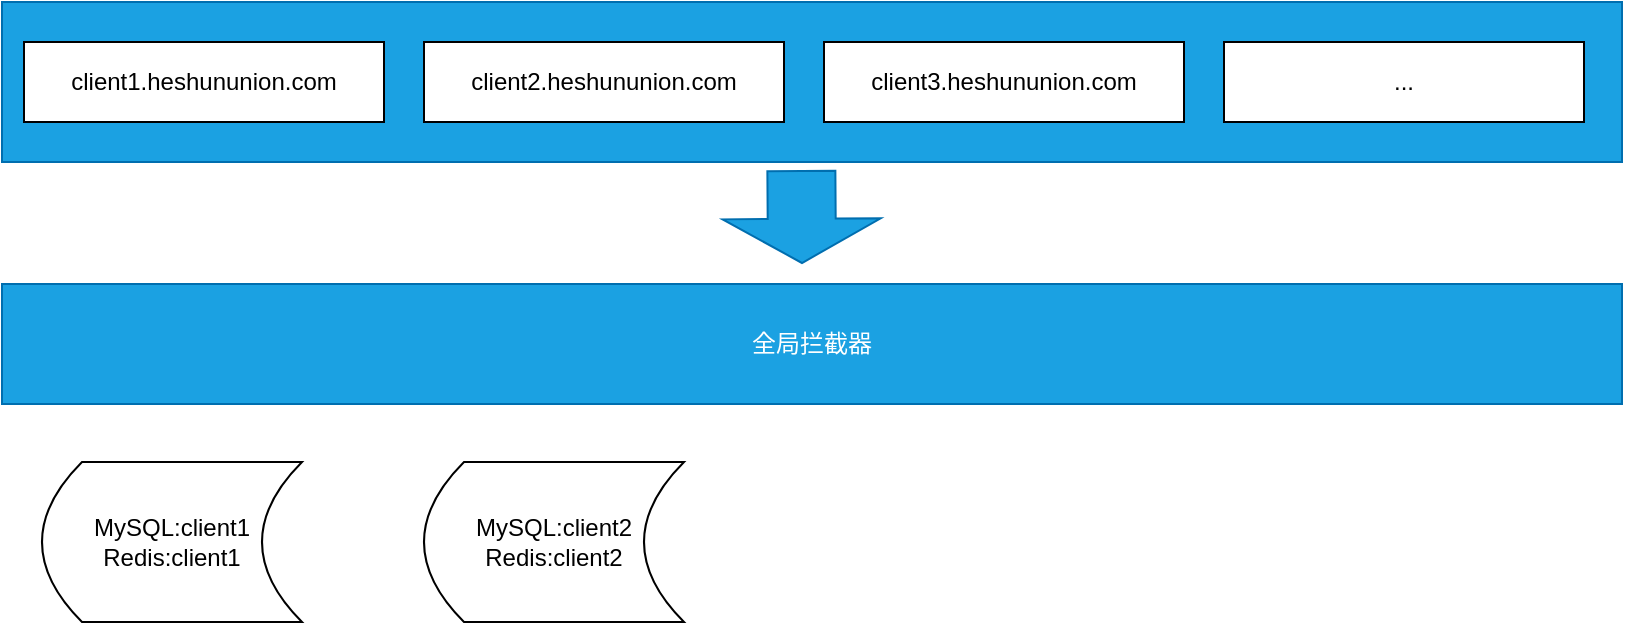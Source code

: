 <mxfile version="21.6.9" type="github">
  <diagram name="第 1 页" id="CArtOGVJNM0DeZppeaE7">
    <mxGraphModel dx="1026" dy="628" grid="1" gridSize="10" guides="1" tooltips="1" connect="1" arrows="1" fold="1" page="1" pageScale="1" pageWidth="827" pageHeight="1169" math="0" shadow="0">
      <root>
        <mxCell id="0" />
        <mxCell id="1" parent="0" />
        <mxCell id="d_z4q-XA7Cr5NCrZqt5U-14" value="" style="rounded=0;whiteSpace=wrap;html=1;fillColor=#1ba1e2;fontColor=#ffffff;strokeColor=#006EAF;" vertex="1" parent="1">
          <mxGeometry x="10" y="90" width="810" height="80" as="geometry" />
        </mxCell>
        <mxCell id="d_z4q-XA7Cr5NCrZqt5U-1" value="client1.heshununion.com" style="rounded=0;whiteSpace=wrap;html=1;" vertex="1" parent="1">
          <mxGeometry x="21" y="110" width="180" height="40" as="geometry" />
        </mxCell>
        <mxCell id="d_z4q-XA7Cr5NCrZqt5U-2" value="client2.heshununion.com" style="rounded=0;whiteSpace=wrap;html=1;" vertex="1" parent="1">
          <mxGeometry x="221" y="110" width="180" height="40" as="geometry" />
        </mxCell>
        <mxCell id="d_z4q-XA7Cr5NCrZqt5U-3" value="client3.heshununion.com" style="rounded=0;whiteSpace=wrap;html=1;" vertex="1" parent="1">
          <mxGeometry x="421" y="110" width="180" height="40" as="geometry" />
        </mxCell>
        <mxCell id="d_z4q-XA7Cr5NCrZqt5U-6" value="..." style="rounded=0;whiteSpace=wrap;html=1;" vertex="1" parent="1">
          <mxGeometry x="621" y="110" width="180" height="40" as="geometry" />
        </mxCell>
        <mxCell id="d_z4q-XA7Cr5NCrZqt5U-7" value="全局拦截器" style="rounded=0;whiteSpace=wrap;html=1;fillColor=#1ba1e2;fontColor=#ffffff;strokeColor=#006EAF;" vertex="1" parent="1">
          <mxGeometry x="10" y="231" width="810" height="60" as="geometry" />
        </mxCell>
        <mxCell id="d_z4q-XA7Cr5NCrZqt5U-15" value="" style="shape=flexArrow;endArrow=classic;html=1;rounded=0;exitX=0.528;exitY=1.038;exitDx=0;exitDy=0;exitPerimeter=0;width=34;endSize=7.03;endWidth=44;fillColor=#1ba1e2;strokeColor=#006EAF;" edge="1" parent="1">
          <mxGeometry width="50" height="50" relative="1" as="geometry">
            <mxPoint x="409.68" y="174.04" as="sourcePoint" />
            <mxPoint x="410" y="221" as="targetPoint" />
          </mxGeometry>
        </mxCell>
        <mxCell id="d_z4q-XA7Cr5NCrZqt5U-18" value="MySQL:client1&lt;br&gt;Redis:client1" style="shape=dataStorage;whiteSpace=wrap;html=1;fixedSize=1;" vertex="1" parent="1">
          <mxGeometry x="30" y="320" width="130" height="80" as="geometry" />
        </mxCell>
        <mxCell id="d_z4q-XA7Cr5NCrZqt5U-19" value="MySQL:client2&lt;br&gt;Redis:client2" style="shape=dataStorage;whiteSpace=wrap;html=1;fixedSize=1;" vertex="1" parent="1">
          <mxGeometry x="221" y="320" width="130" height="80" as="geometry" />
        </mxCell>
      </root>
    </mxGraphModel>
  </diagram>
</mxfile>
